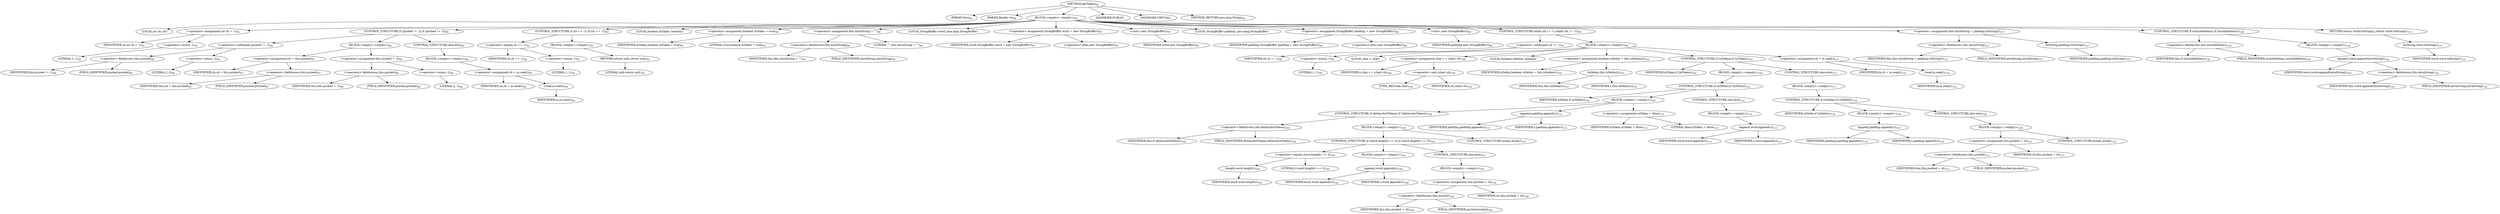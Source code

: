digraph "getToken" {  
"82" [label = <(METHOD,getToken)<SUB>84</SUB>> ]
"16" [label = <(PARAM,this)<SUB>84</SUB>> ]
"83" [label = <(PARAM,Reader in)<SUB>84</SUB>> ]
"84" [label = <(BLOCK,&lt;empty&gt;,&lt;empty&gt;)<SUB>84</SUB>> ]
"85" [label = <(LOCAL,int ch: int)> ]
"86" [label = <(&lt;operator&gt;.assignment,int ch = -1)<SUB>85</SUB>> ]
"87" [label = <(IDENTIFIER,ch,int ch = -1)<SUB>85</SUB>> ]
"88" [label = <(&lt;operator&gt;.minus,-1)<SUB>85</SUB>> ]
"89" [label = <(LITERAL,1,-1)<SUB>85</SUB>> ]
"90" [label = <(CONTROL_STRUCTURE,if (pushed != -2),if (pushed != -2))<SUB>86</SUB>> ]
"91" [label = <(&lt;operator&gt;.notEquals,pushed != -2)<SUB>86</SUB>> ]
"92" [label = <(&lt;operator&gt;.fieldAccess,this.pushed)<SUB>86</SUB>> ]
"93" [label = <(IDENTIFIER,this,pushed != -2)<SUB>86</SUB>> ]
"94" [label = <(FIELD_IDENTIFIER,pushed,pushed)<SUB>86</SUB>> ]
"95" [label = <(&lt;operator&gt;.minus,-2)<SUB>86</SUB>> ]
"96" [label = <(LITERAL,2,-2)<SUB>86</SUB>> ]
"97" [label = <(BLOCK,&lt;empty&gt;,&lt;empty&gt;)<SUB>86</SUB>> ]
"98" [label = <(&lt;operator&gt;.assignment,ch = this.pushed)<SUB>87</SUB>> ]
"99" [label = <(IDENTIFIER,ch,ch = this.pushed)<SUB>87</SUB>> ]
"100" [label = <(&lt;operator&gt;.fieldAccess,this.pushed)<SUB>87</SUB>> ]
"101" [label = <(IDENTIFIER,this,ch = this.pushed)<SUB>87</SUB>> ]
"102" [label = <(FIELD_IDENTIFIER,pushed,pushed)<SUB>87</SUB>> ]
"103" [label = <(&lt;operator&gt;.assignment,this.pushed = -2)<SUB>88</SUB>> ]
"104" [label = <(&lt;operator&gt;.fieldAccess,this.pushed)<SUB>88</SUB>> ]
"105" [label = <(IDENTIFIER,this,this.pushed = -2)<SUB>88</SUB>> ]
"106" [label = <(FIELD_IDENTIFIER,pushed,pushed)<SUB>88</SUB>> ]
"107" [label = <(&lt;operator&gt;.minus,-2)<SUB>88</SUB>> ]
"108" [label = <(LITERAL,2,-2)<SUB>88</SUB>> ]
"109" [label = <(CONTROL_STRUCTURE,else,else)<SUB>89</SUB>> ]
"110" [label = <(BLOCK,&lt;empty&gt;,&lt;empty&gt;)<SUB>89</SUB>> ]
"111" [label = <(&lt;operator&gt;.assignment,ch = in.read())<SUB>90</SUB>> ]
"112" [label = <(IDENTIFIER,ch,ch = in.read())<SUB>90</SUB>> ]
"113" [label = <(read,in.read())<SUB>90</SUB>> ]
"114" [label = <(IDENTIFIER,in,in.read())<SUB>90</SUB>> ]
"115" [label = <(CONTROL_STRUCTURE,if (ch == -1),if (ch == -1))<SUB>92</SUB>> ]
"116" [label = <(&lt;operator&gt;.equals,ch == -1)<SUB>92</SUB>> ]
"117" [label = <(IDENTIFIER,ch,ch == -1)<SUB>92</SUB>> ]
"118" [label = <(&lt;operator&gt;.minus,-1)<SUB>92</SUB>> ]
"119" [label = <(LITERAL,1,-1)<SUB>92</SUB>> ]
"120" [label = <(BLOCK,&lt;empty&gt;,&lt;empty&gt;)<SUB>92</SUB>> ]
"121" [label = <(RETURN,return null;,return null;)<SUB>93</SUB>> ]
"122" [label = <(LITERAL,null,return null;)<SUB>93</SUB>> ]
"123" [label = <(LOCAL,boolean inToken: boolean)> ]
"124" [label = <(&lt;operator&gt;.assignment,boolean inToken = true)<SUB>95</SUB>> ]
"125" [label = <(IDENTIFIER,inToken,boolean inToken = true)<SUB>95</SUB>> ]
"126" [label = <(LITERAL,true,boolean inToken = true)<SUB>95</SUB>> ]
"127" [label = <(&lt;operator&gt;.assignment,this.intraString = &quot;&quot;)<SUB>96</SUB>> ]
"128" [label = <(&lt;operator&gt;.fieldAccess,this.intraString)<SUB>96</SUB>> ]
"129" [label = <(IDENTIFIER,this,this.intraString = &quot;&quot;)<SUB>96</SUB>> ]
"130" [label = <(FIELD_IDENTIFIER,intraString,intraString)<SUB>96</SUB>> ]
"131" [label = <(LITERAL,&quot;&quot;,this.intraString = &quot;&quot;)<SUB>96</SUB>> ]
"12" [label = <(LOCAL,StringBuffer word: java.lang.StringBuffer)> ]
"132" [label = <(&lt;operator&gt;.assignment,StringBuffer word = new StringBuffer())<SUB>97</SUB>> ]
"133" [label = <(IDENTIFIER,word,StringBuffer word = new StringBuffer())<SUB>97</SUB>> ]
"134" [label = <(&lt;operator&gt;.alloc,new StringBuffer())<SUB>97</SUB>> ]
"135" [label = <(&lt;init&gt;,new StringBuffer())<SUB>97</SUB>> ]
"11" [label = <(IDENTIFIER,word,new StringBuffer())<SUB>97</SUB>> ]
"14" [label = <(LOCAL,StringBuffer padding: java.lang.StringBuffer)> ]
"136" [label = <(&lt;operator&gt;.assignment,StringBuffer padding = new StringBuffer())<SUB>98</SUB>> ]
"137" [label = <(IDENTIFIER,padding,StringBuffer padding = new StringBuffer())<SUB>98</SUB>> ]
"138" [label = <(&lt;operator&gt;.alloc,new StringBuffer())<SUB>98</SUB>> ]
"139" [label = <(&lt;init&gt;,new StringBuffer())<SUB>98</SUB>> ]
"13" [label = <(IDENTIFIER,padding,new StringBuffer())<SUB>98</SUB>> ]
"140" [label = <(CONTROL_STRUCTURE,while (ch != -1),while (ch != -1))<SUB>99</SUB>> ]
"141" [label = <(&lt;operator&gt;.notEquals,ch != -1)<SUB>99</SUB>> ]
"142" [label = <(IDENTIFIER,ch,ch != -1)<SUB>99</SUB>> ]
"143" [label = <(&lt;operator&gt;.minus,-1)<SUB>99</SUB>> ]
"144" [label = <(LITERAL,1,-1)<SUB>99</SUB>> ]
"145" [label = <(BLOCK,&lt;empty&gt;,&lt;empty&gt;)<SUB>99</SUB>> ]
"146" [label = <(LOCAL,char c: char)> ]
"147" [label = <(&lt;operator&gt;.assignment,char c = (char) ch)<SUB>100</SUB>> ]
"148" [label = <(IDENTIFIER,c,char c = (char) ch)<SUB>100</SUB>> ]
"149" [label = <(&lt;operator&gt;.cast,(char) ch)<SUB>100</SUB>> ]
"150" [label = <(TYPE_REF,char,char)<SUB>100</SUB>> ]
"151" [label = <(IDENTIFIER,ch,(char) ch)<SUB>100</SUB>> ]
"152" [label = <(LOCAL,boolean isDelim: boolean)> ]
"153" [label = <(&lt;operator&gt;.assignment,boolean isDelim = this.isDelim(c))<SUB>101</SUB>> ]
"154" [label = <(IDENTIFIER,isDelim,boolean isDelim = this.isDelim(c))<SUB>101</SUB>> ]
"155" [label = <(isDelim,this.isDelim(c))<SUB>101</SUB>> ]
"15" [label = <(IDENTIFIER,this,this.isDelim(c))<SUB>101</SUB>> ]
"156" [label = <(IDENTIFIER,c,this.isDelim(c))<SUB>101</SUB>> ]
"157" [label = <(CONTROL_STRUCTURE,if (inToken),if (inToken))<SUB>102</SUB>> ]
"158" [label = <(IDENTIFIER,inToken,if (inToken))<SUB>102</SUB>> ]
"159" [label = <(BLOCK,&lt;empty&gt;,&lt;empty&gt;)<SUB>102</SUB>> ]
"160" [label = <(CONTROL_STRUCTURE,if (isDelim),if (isDelim))<SUB>103</SUB>> ]
"161" [label = <(IDENTIFIER,isDelim,if (isDelim))<SUB>103</SUB>> ]
"162" [label = <(BLOCK,&lt;empty&gt;,&lt;empty&gt;)<SUB>103</SUB>> ]
"163" [label = <(CONTROL_STRUCTURE,if (delimsAreTokens),if (delimsAreTokens))<SUB>104</SUB>> ]
"164" [label = <(&lt;operator&gt;.fieldAccess,this.delimsAreTokens)<SUB>104</SUB>> ]
"165" [label = <(IDENTIFIER,this,if (delimsAreTokens))<SUB>104</SUB>> ]
"166" [label = <(FIELD_IDENTIFIER,delimsAreTokens,delimsAreTokens)<SUB>104</SUB>> ]
"167" [label = <(BLOCK,&lt;empty&gt;,&lt;empty&gt;)<SUB>104</SUB>> ]
"168" [label = <(CONTROL_STRUCTURE,if (word.length() == 0),if (word.length() == 0))<SUB>105</SUB>> ]
"169" [label = <(&lt;operator&gt;.equals,word.length() == 0)<SUB>105</SUB>> ]
"170" [label = <(length,word.length())<SUB>105</SUB>> ]
"171" [label = <(IDENTIFIER,word,word.length())<SUB>105</SUB>> ]
"172" [label = <(LITERAL,0,word.length() == 0)<SUB>105</SUB>> ]
"173" [label = <(BLOCK,&lt;empty&gt;,&lt;empty&gt;)<SUB>105</SUB>> ]
"174" [label = <(append,word.append(c))<SUB>106</SUB>> ]
"175" [label = <(IDENTIFIER,word,word.append(c))<SUB>106</SUB>> ]
"176" [label = <(IDENTIFIER,c,word.append(c))<SUB>106</SUB>> ]
"177" [label = <(CONTROL_STRUCTURE,else,else)<SUB>107</SUB>> ]
"178" [label = <(BLOCK,&lt;empty&gt;,&lt;empty&gt;)<SUB>107</SUB>> ]
"179" [label = <(&lt;operator&gt;.assignment,this.pushed = ch)<SUB>108</SUB>> ]
"180" [label = <(&lt;operator&gt;.fieldAccess,this.pushed)<SUB>108</SUB>> ]
"181" [label = <(IDENTIFIER,this,this.pushed = ch)<SUB>108</SUB>> ]
"182" [label = <(FIELD_IDENTIFIER,pushed,pushed)<SUB>108</SUB>> ]
"183" [label = <(IDENTIFIER,ch,this.pushed = ch)<SUB>108</SUB>> ]
"184" [label = <(CONTROL_STRUCTURE,break;,break;)<SUB>110</SUB>> ]
"185" [label = <(append,padding.append(c))<SUB>112</SUB>> ]
"186" [label = <(IDENTIFIER,padding,padding.append(c))<SUB>112</SUB>> ]
"187" [label = <(IDENTIFIER,c,padding.append(c))<SUB>112</SUB>> ]
"188" [label = <(&lt;operator&gt;.assignment,inToken = false)<SUB>113</SUB>> ]
"189" [label = <(IDENTIFIER,inToken,inToken = false)<SUB>113</SUB>> ]
"190" [label = <(LITERAL,false,inToken = false)<SUB>113</SUB>> ]
"191" [label = <(CONTROL_STRUCTURE,else,else)<SUB>114</SUB>> ]
"192" [label = <(BLOCK,&lt;empty&gt;,&lt;empty&gt;)<SUB>114</SUB>> ]
"193" [label = <(append,word.append(c))<SUB>115</SUB>> ]
"194" [label = <(IDENTIFIER,word,word.append(c))<SUB>115</SUB>> ]
"195" [label = <(IDENTIFIER,c,word.append(c))<SUB>115</SUB>> ]
"196" [label = <(CONTROL_STRUCTURE,else,else)<SUB>117</SUB>> ]
"197" [label = <(BLOCK,&lt;empty&gt;,&lt;empty&gt;)<SUB>117</SUB>> ]
"198" [label = <(CONTROL_STRUCTURE,if (isDelim),if (isDelim))<SUB>118</SUB>> ]
"199" [label = <(IDENTIFIER,isDelim,if (isDelim))<SUB>118</SUB>> ]
"200" [label = <(BLOCK,&lt;empty&gt;,&lt;empty&gt;)<SUB>118</SUB>> ]
"201" [label = <(append,padding.append(c))<SUB>119</SUB>> ]
"202" [label = <(IDENTIFIER,padding,padding.append(c))<SUB>119</SUB>> ]
"203" [label = <(IDENTIFIER,c,padding.append(c))<SUB>119</SUB>> ]
"204" [label = <(CONTROL_STRUCTURE,else,else)<SUB>120</SUB>> ]
"205" [label = <(BLOCK,&lt;empty&gt;,&lt;empty&gt;)<SUB>120</SUB>> ]
"206" [label = <(&lt;operator&gt;.assignment,this.pushed = ch)<SUB>121</SUB>> ]
"207" [label = <(&lt;operator&gt;.fieldAccess,this.pushed)<SUB>121</SUB>> ]
"208" [label = <(IDENTIFIER,this,this.pushed = ch)<SUB>121</SUB>> ]
"209" [label = <(FIELD_IDENTIFIER,pushed,pushed)<SUB>121</SUB>> ]
"210" [label = <(IDENTIFIER,ch,this.pushed = ch)<SUB>121</SUB>> ]
"211" [label = <(CONTROL_STRUCTURE,break;,break;)<SUB>122</SUB>> ]
"212" [label = <(&lt;operator&gt;.assignment,ch = in.read())<SUB>125</SUB>> ]
"213" [label = <(IDENTIFIER,ch,ch = in.read())<SUB>125</SUB>> ]
"214" [label = <(read,in.read())<SUB>125</SUB>> ]
"215" [label = <(IDENTIFIER,in,in.read())<SUB>125</SUB>> ]
"216" [label = <(&lt;operator&gt;.assignment,this.intraString = padding.toString())<SUB>127</SUB>> ]
"217" [label = <(&lt;operator&gt;.fieldAccess,this.intraString)<SUB>127</SUB>> ]
"218" [label = <(IDENTIFIER,this,this.intraString = padding.toString())<SUB>127</SUB>> ]
"219" [label = <(FIELD_IDENTIFIER,intraString,intraString)<SUB>127</SUB>> ]
"220" [label = <(toString,padding.toString())<SUB>127</SUB>> ]
"221" [label = <(IDENTIFIER,padding,padding.toString())<SUB>127</SUB>> ]
"222" [label = <(CONTROL_STRUCTURE,if (includeDelims),if (includeDelims))<SUB>128</SUB>> ]
"223" [label = <(&lt;operator&gt;.fieldAccess,this.includeDelims)<SUB>128</SUB>> ]
"224" [label = <(IDENTIFIER,this,if (includeDelims))<SUB>128</SUB>> ]
"225" [label = <(FIELD_IDENTIFIER,includeDelims,includeDelims)<SUB>128</SUB>> ]
"226" [label = <(BLOCK,&lt;empty&gt;,&lt;empty&gt;)<SUB>128</SUB>> ]
"227" [label = <(append,word.append(intraString))<SUB>129</SUB>> ]
"228" [label = <(IDENTIFIER,word,word.append(intraString))<SUB>129</SUB>> ]
"229" [label = <(&lt;operator&gt;.fieldAccess,this.intraString)<SUB>129</SUB>> ]
"230" [label = <(IDENTIFIER,this,word.append(intraString))<SUB>129</SUB>> ]
"231" [label = <(FIELD_IDENTIFIER,intraString,intraString)<SUB>129</SUB>> ]
"232" [label = <(RETURN,return word.toString();,return word.toString();)<SUB>131</SUB>> ]
"233" [label = <(toString,word.toString())<SUB>131</SUB>> ]
"234" [label = <(IDENTIFIER,word,word.toString())<SUB>131</SUB>> ]
"235" [label = <(MODIFIER,PUBLIC)> ]
"236" [label = <(MODIFIER,VIRTUAL)> ]
"237" [label = <(METHOD_RETURN,java.lang.String)<SUB>84</SUB>> ]
  "82" -> "16" 
  "82" -> "83" 
  "82" -> "84" 
  "82" -> "235" 
  "82" -> "236" 
  "82" -> "237" 
  "84" -> "85" 
  "84" -> "86" 
  "84" -> "90" 
  "84" -> "115" 
  "84" -> "123" 
  "84" -> "124" 
  "84" -> "127" 
  "84" -> "12" 
  "84" -> "132" 
  "84" -> "135" 
  "84" -> "14" 
  "84" -> "136" 
  "84" -> "139" 
  "84" -> "140" 
  "84" -> "216" 
  "84" -> "222" 
  "84" -> "232" 
  "86" -> "87" 
  "86" -> "88" 
  "88" -> "89" 
  "90" -> "91" 
  "90" -> "97" 
  "90" -> "109" 
  "91" -> "92" 
  "91" -> "95" 
  "92" -> "93" 
  "92" -> "94" 
  "95" -> "96" 
  "97" -> "98" 
  "97" -> "103" 
  "98" -> "99" 
  "98" -> "100" 
  "100" -> "101" 
  "100" -> "102" 
  "103" -> "104" 
  "103" -> "107" 
  "104" -> "105" 
  "104" -> "106" 
  "107" -> "108" 
  "109" -> "110" 
  "110" -> "111" 
  "111" -> "112" 
  "111" -> "113" 
  "113" -> "114" 
  "115" -> "116" 
  "115" -> "120" 
  "116" -> "117" 
  "116" -> "118" 
  "118" -> "119" 
  "120" -> "121" 
  "121" -> "122" 
  "124" -> "125" 
  "124" -> "126" 
  "127" -> "128" 
  "127" -> "131" 
  "128" -> "129" 
  "128" -> "130" 
  "132" -> "133" 
  "132" -> "134" 
  "135" -> "11" 
  "136" -> "137" 
  "136" -> "138" 
  "139" -> "13" 
  "140" -> "141" 
  "140" -> "145" 
  "141" -> "142" 
  "141" -> "143" 
  "143" -> "144" 
  "145" -> "146" 
  "145" -> "147" 
  "145" -> "152" 
  "145" -> "153" 
  "145" -> "157" 
  "145" -> "212" 
  "147" -> "148" 
  "147" -> "149" 
  "149" -> "150" 
  "149" -> "151" 
  "153" -> "154" 
  "153" -> "155" 
  "155" -> "15" 
  "155" -> "156" 
  "157" -> "158" 
  "157" -> "159" 
  "157" -> "196" 
  "159" -> "160" 
  "160" -> "161" 
  "160" -> "162" 
  "160" -> "191" 
  "162" -> "163" 
  "162" -> "185" 
  "162" -> "188" 
  "163" -> "164" 
  "163" -> "167" 
  "164" -> "165" 
  "164" -> "166" 
  "167" -> "168" 
  "167" -> "184" 
  "168" -> "169" 
  "168" -> "173" 
  "168" -> "177" 
  "169" -> "170" 
  "169" -> "172" 
  "170" -> "171" 
  "173" -> "174" 
  "174" -> "175" 
  "174" -> "176" 
  "177" -> "178" 
  "178" -> "179" 
  "179" -> "180" 
  "179" -> "183" 
  "180" -> "181" 
  "180" -> "182" 
  "185" -> "186" 
  "185" -> "187" 
  "188" -> "189" 
  "188" -> "190" 
  "191" -> "192" 
  "192" -> "193" 
  "193" -> "194" 
  "193" -> "195" 
  "196" -> "197" 
  "197" -> "198" 
  "198" -> "199" 
  "198" -> "200" 
  "198" -> "204" 
  "200" -> "201" 
  "201" -> "202" 
  "201" -> "203" 
  "204" -> "205" 
  "205" -> "206" 
  "205" -> "211" 
  "206" -> "207" 
  "206" -> "210" 
  "207" -> "208" 
  "207" -> "209" 
  "212" -> "213" 
  "212" -> "214" 
  "214" -> "215" 
  "216" -> "217" 
  "216" -> "220" 
  "217" -> "218" 
  "217" -> "219" 
  "220" -> "221" 
  "222" -> "223" 
  "222" -> "226" 
  "223" -> "224" 
  "223" -> "225" 
  "226" -> "227" 
  "227" -> "228" 
  "227" -> "229" 
  "229" -> "230" 
  "229" -> "231" 
  "232" -> "233" 
  "233" -> "234" 
}
